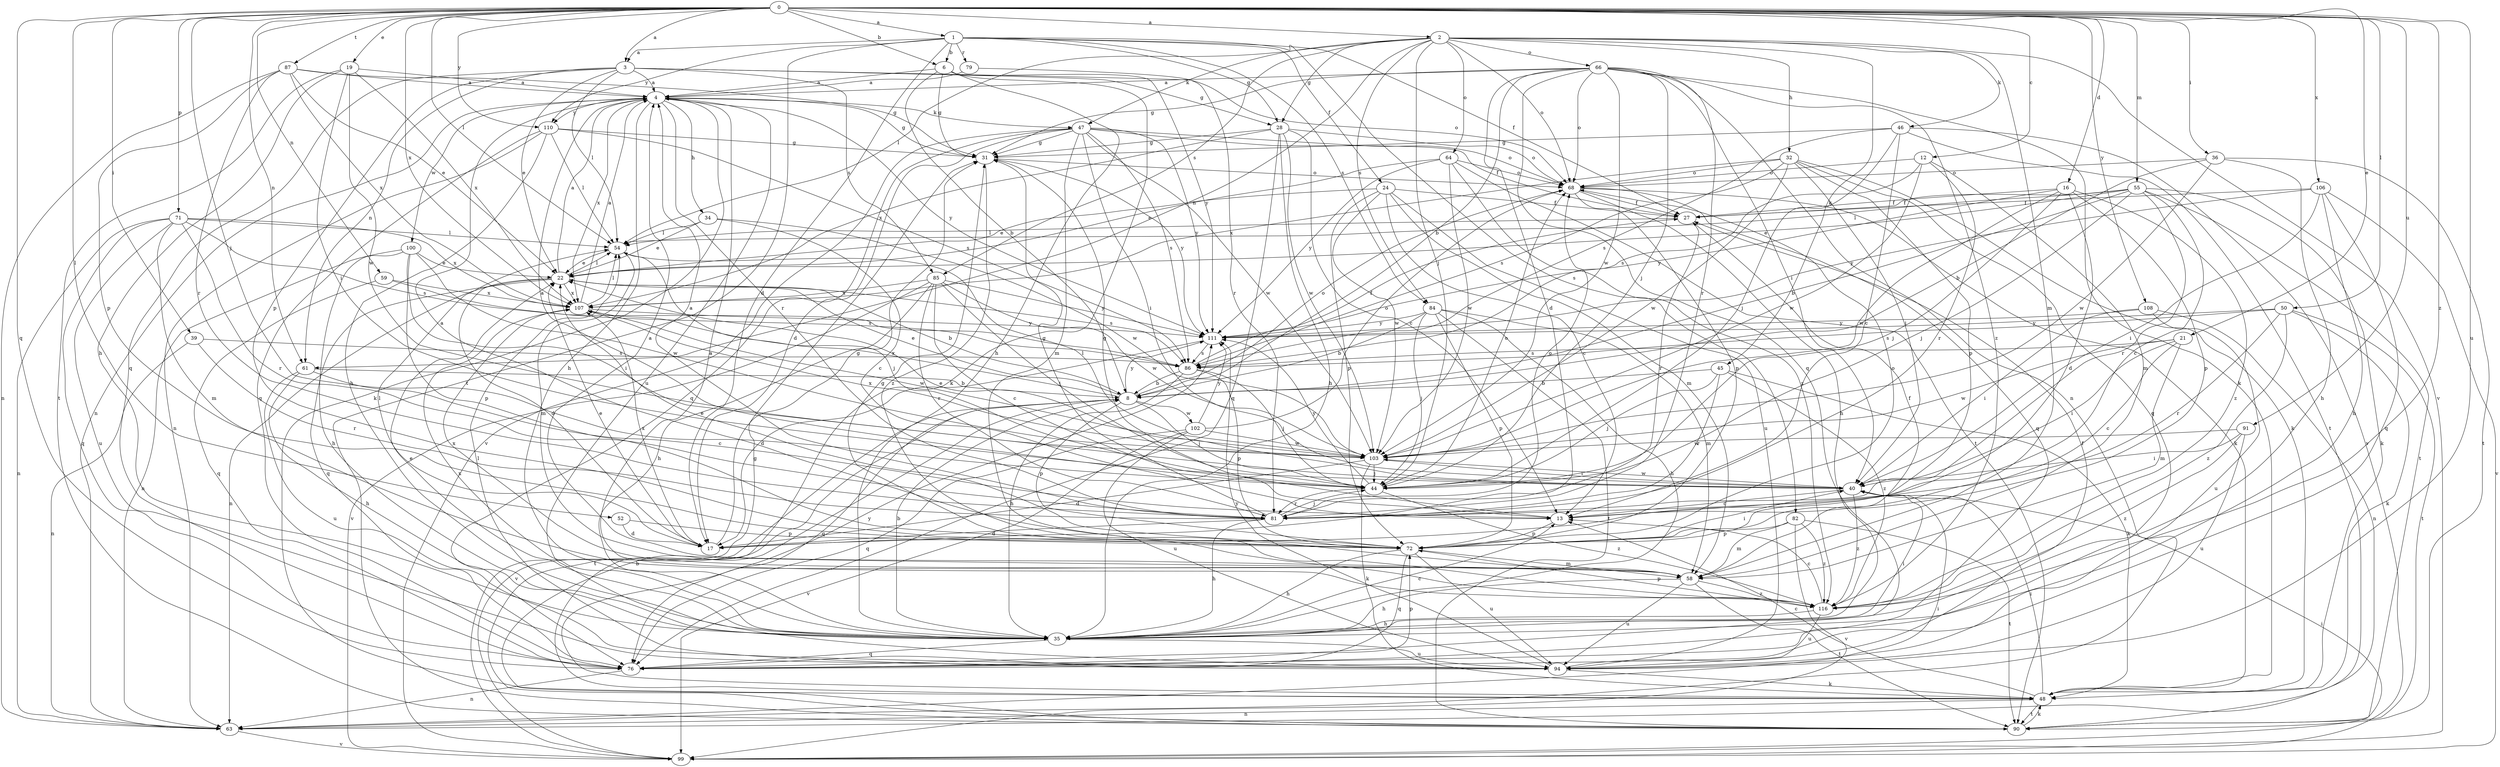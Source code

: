 strict digraph  {
0;
1;
2;
3;
4;
6;
8;
12;
13;
16;
17;
19;
21;
22;
24;
27;
28;
31;
32;
34;
35;
36;
39;
40;
44;
45;
46;
47;
48;
50;
52;
54;
55;
58;
59;
61;
63;
64;
66;
68;
71;
72;
76;
79;
81;
82;
84;
85;
86;
87;
90;
91;
94;
99;
100;
102;
103;
106;
107;
108;
110;
111;
116;
0 -> 1  [label=a];
0 -> 2  [label=a];
0 -> 3  [label=a];
0 -> 6  [label=b];
0 -> 12  [label=c];
0 -> 16  [label=d];
0 -> 19  [label=e];
0 -> 21  [label=e];
0 -> 36  [label=i];
0 -> 39  [label=i];
0 -> 44  [label=j];
0 -> 50  [label=l];
0 -> 52  [label=l];
0 -> 54  [label=l];
0 -> 55  [label=m];
0 -> 59  [label=n];
0 -> 61  [label=n];
0 -> 71  [label=p];
0 -> 76  [label=q];
0 -> 87  [label=t];
0 -> 91  [label=u];
0 -> 94  [label=u];
0 -> 106  [label=x];
0 -> 107  [label=x];
0 -> 108  [label=y];
0 -> 110  [label=y];
0 -> 116  [label=z];
1 -> 3  [label=a];
1 -> 6  [label=b];
1 -> 17  [label=d];
1 -> 24  [label=f];
1 -> 27  [label=f];
1 -> 28  [label=g];
1 -> 79  [label=r];
1 -> 82  [label=s];
1 -> 84  [label=s];
1 -> 90  [label=t];
1 -> 110  [label=y];
2 -> 28  [label=g];
2 -> 32  [label=h];
2 -> 44  [label=j];
2 -> 45  [label=k];
2 -> 46  [label=k];
2 -> 47  [label=k];
2 -> 54  [label=l];
2 -> 58  [label=m];
2 -> 61  [label=n];
2 -> 64  [label=o];
2 -> 66  [label=o];
2 -> 68  [label=o];
2 -> 84  [label=s];
2 -> 85  [label=s];
2 -> 99  [label=v];
3 -> 4  [label=a];
3 -> 22  [label=e];
3 -> 28  [label=g];
3 -> 54  [label=l];
3 -> 61  [label=n];
3 -> 68  [label=o];
3 -> 72  [label=p];
3 -> 76  [label=q];
3 -> 85  [label=s];
4 -> 31  [label=g];
4 -> 34  [label=h];
4 -> 35  [label=h];
4 -> 47  [label=k];
4 -> 48  [label=k];
4 -> 63  [label=n];
4 -> 81  [label=r];
4 -> 94  [label=u];
4 -> 100  [label=w];
4 -> 107  [label=x];
4 -> 110  [label=y];
4 -> 111  [label=y];
6 -> 4  [label=a];
6 -> 8  [label=b];
6 -> 31  [label=g];
6 -> 35  [label=h];
6 -> 48  [label=k];
6 -> 111  [label=y];
8 -> 22  [label=e];
8 -> 44  [label=j];
8 -> 68  [label=o];
8 -> 72  [label=p];
8 -> 76  [label=q];
8 -> 90  [label=t];
8 -> 99  [label=v];
8 -> 102  [label=w];
8 -> 107  [label=x];
8 -> 111  [label=y];
12 -> 58  [label=m];
12 -> 68  [label=o];
12 -> 81  [label=r];
12 -> 86  [label=s];
12 -> 103  [label=w];
13 -> 31  [label=g];
13 -> 72  [label=p];
16 -> 17  [label=d];
16 -> 27  [label=f];
16 -> 44  [label=j];
16 -> 72  [label=p];
16 -> 103  [label=w];
16 -> 111  [label=y];
16 -> 116  [label=z];
17 -> 22  [label=e];
17 -> 31  [label=g];
17 -> 54  [label=l];
17 -> 107  [label=x];
19 -> 4  [label=a];
19 -> 35  [label=h];
19 -> 40  [label=i];
19 -> 90  [label=t];
19 -> 103  [label=w];
19 -> 107  [label=x];
21 -> 13  [label=c];
21 -> 40  [label=i];
21 -> 58  [label=m];
21 -> 86  [label=s];
21 -> 103  [label=w];
22 -> 4  [label=a];
22 -> 8  [label=b];
22 -> 17  [label=d];
22 -> 54  [label=l];
22 -> 63  [label=n];
22 -> 76  [label=q];
22 -> 86  [label=s];
22 -> 107  [label=x];
24 -> 13  [label=c];
24 -> 22  [label=e];
24 -> 27  [label=f];
24 -> 58  [label=m];
24 -> 72  [label=p];
24 -> 94  [label=u];
24 -> 103  [label=w];
27 -> 54  [label=l];
27 -> 81  [label=r];
28 -> 13  [label=c];
28 -> 31  [label=g];
28 -> 35  [label=h];
28 -> 68  [label=o];
28 -> 76  [label=q];
28 -> 103  [label=w];
28 -> 107  [label=x];
31 -> 68  [label=o];
31 -> 111  [label=y];
31 -> 116  [label=z];
32 -> 40  [label=i];
32 -> 48  [label=k];
32 -> 68  [label=o];
32 -> 72  [label=p];
32 -> 76  [label=q];
32 -> 86  [label=s];
32 -> 103  [label=w];
32 -> 107  [label=x];
34 -> 13  [label=c];
34 -> 22  [label=e];
34 -> 54  [label=l];
34 -> 103  [label=w];
35 -> 8  [label=b];
35 -> 13  [label=c];
35 -> 22  [label=e];
35 -> 40  [label=i];
35 -> 76  [label=q];
35 -> 94  [label=u];
35 -> 107  [label=x];
36 -> 8  [label=b];
36 -> 35  [label=h];
36 -> 68  [label=o];
36 -> 90  [label=t];
36 -> 103  [label=w];
39 -> 63  [label=n];
39 -> 81  [label=r];
39 -> 86  [label=s];
40 -> 13  [label=c];
40 -> 22  [label=e];
40 -> 103  [label=w];
40 -> 116  [label=z];
44 -> 4  [label=a];
44 -> 68  [label=o];
44 -> 81  [label=r];
44 -> 111  [label=y];
44 -> 116  [label=z];
45 -> 8  [label=b];
45 -> 44  [label=j];
45 -> 48  [label=k];
45 -> 81  [label=r];
45 -> 116  [label=z];
46 -> 13  [label=c];
46 -> 31  [label=g];
46 -> 44  [label=j];
46 -> 86  [label=s];
46 -> 90  [label=t];
46 -> 99  [label=v];
47 -> 17  [label=d];
47 -> 27  [label=f];
47 -> 31  [label=g];
47 -> 40  [label=i];
47 -> 58  [label=m];
47 -> 68  [label=o];
47 -> 76  [label=q];
47 -> 86  [label=s];
47 -> 99  [label=v];
47 -> 103  [label=w];
47 -> 111  [label=y];
48 -> 13  [label=c];
48 -> 40  [label=i];
48 -> 63  [label=n];
48 -> 90  [label=t];
48 -> 111  [label=y];
50 -> 48  [label=k];
50 -> 81  [label=r];
50 -> 86  [label=s];
50 -> 90  [label=t];
50 -> 111  [label=y];
50 -> 116  [label=z];
52 -> 17  [label=d];
52 -> 72  [label=p];
54 -> 22  [label=e];
54 -> 44  [label=j];
54 -> 58  [label=m];
55 -> 8  [label=b];
55 -> 13  [label=c];
55 -> 22  [label=e];
55 -> 27  [label=f];
55 -> 44  [label=j];
55 -> 48  [label=k];
55 -> 54  [label=l];
55 -> 81  [label=r];
55 -> 90  [label=t];
58 -> 4  [label=a];
58 -> 27  [label=f];
58 -> 35  [label=h];
58 -> 90  [label=t];
58 -> 94  [label=u];
58 -> 107  [label=x];
58 -> 116  [label=z];
59 -> 76  [label=q];
59 -> 86  [label=s];
59 -> 107  [label=x];
61 -> 8  [label=b];
61 -> 13  [label=c];
61 -> 35  [label=h];
61 -> 94  [label=u];
63 -> 40  [label=i];
63 -> 99  [label=v];
64 -> 22  [label=e];
64 -> 68  [label=o];
64 -> 90  [label=t];
64 -> 103  [label=w];
64 -> 111  [label=y];
64 -> 116  [label=z];
66 -> 4  [label=a];
66 -> 8  [label=b];
66 -> 17  [label=d];
66 -> 31  [label=g];
66 -> 40  [label=i];
66 -> 44  [label=j];
66 -> 48  [label=k];
66 -> 63  [label=n];
66 -> 68  [label=o];
66 -> 76  [label=q];
66 -> 81  [label=r];
66 -> 103  [label=w];
66 -> 116  [label=z];
68 -> 27  [label=f];
68 -> 35  [label=h];
68 -> 48  [label=k];
68 -> 72  [label=p];
68 -> 76  [label=q];
71 -> 54  [label=l];
71 -> 58  [label=m];
71 -> 63  [label=n];
71 -> 76  [label=q];
71 -> 81  [label=r];
71 -> 86  [label=s];
71 -> 94  [label=u];
71 -> 107  [label=x];
72 -> 4  [label=a];
72 -> 22  [label=e];
72 -> 35  [label=h];
72 -> 40  [label=i];
72 -> 58  [label=m];
72 -> 68  [label=o];
72 -> 76  [label=q];
72 -> 94  [label=u];
76 -> 63  [label=n];
76 -> 72  [label=p];
79 -> 4  [label=a];
79 -> 81  [label=r];
81 -> 4  [label=a];
81 -> 17  [label=d];
81 -> 31  [label=g];
81 -> 35  [label=h];
81 -> 44  [label=j];
81 -> 68  [label=o];
82 -> 58  [label=m];
82 -> 72  [label=p];
82 -> 90  [label=t];
82 -> 99  [label=v];
82 -> 116  [label=z];
84 -> 8  [label=b];
84 -> 35  [label=h];
84 -> 44  [label=j];
84 -> 58  [label=m];
84 -> 72  [label=p];
84 -> 90  [label=t];
84 -> 111  [label=y];
85 -> 13  [label=c];
85 -> 35  [label=h];
85 -> 44  [label=j];
85 -> 81  [label=r];
85 -> 99  [label=v];
85 -> 103  [label=w];
85 -> 107  [label=x];
85 -> 111  [label=y];
86 -> 8  [label=b];
86 -> 27  [label=f];
86 -> 35  [label=h];
86 -> 44  [label=j];
86 -> 72  [label=p];
87 -> 4  [label=a];
87 -> 22  [label=e];
87 -> 31  [label=g];
87 -> 63  [label=n];
87 -> 72  [label=p];
87 -> 81  [label=r];
87 -> 107  [label=x];
90 -> 8  [label=b];
90 -> 48  [label=k];
91 -> 40  [label=i];
91 -> 94  [label=u];
91 -> 103  [label=w];
91 -> 116  [label=z];
94 -> 27  [label=f];
94 -> 48  [label=k];
94 -> 54  [label=l];
94 -> 111  [label=y];
99 -> 31  [label=g];
99 -> 40  [label=i];
100 -> 22  [label=e];
100 -> 35  [label=h];
100 -> 40  [label=i];
100 -> 63  [label=n];
100 -> 72  [label=p];
100 -> 103  [label=w];
102 -> 68  [label=o];
102 -> 76  [label=q];
102 -> 94  [label=u];
102 -> 99  [label=v];
102 -> 103  [label=w];
102 -> 111  [label=y];
103 -> 17  [label=d];
103 -> 40  [label=i];
103 -> 44  [label=j];
103 -> 48  [label=k];
103 -> 54  [label=l];
103 -> 107  [label=x];
106 -> 27  [label=f];
106 -> 35  [label=h];
106 -> 40  [label=i];
106 -> 76  [label=q];
106 -> 99  [label=v];
106 -> 111  [label=y];
107 -> 4  [label=a];
107 -> 54  [label=l];
107 -> 103  [label=w];
107 -> 111  [label=y];
108 -> 40  [label=i];
108 -> 63  [label=n];
108 -> 94  [label=u];
108 -> 111  [label=y];
110 -> 31  [label=g];
110 -> 35  [label=h];
110 -> 54  [label=l];
110 -> 63  [label=n];
110 -> 76  [label=q];
110 -> 86  [label=s];
111 -> 17  [label=d];
111 -> 86  [label=s];
116 -> 4  [label=a];
116 -> 13  [label=c];
116 -> 31  [label=g];
116 -> 35  [label=h];
116 -> 72  [label=p];
116 -> 94  [label=u];
}

